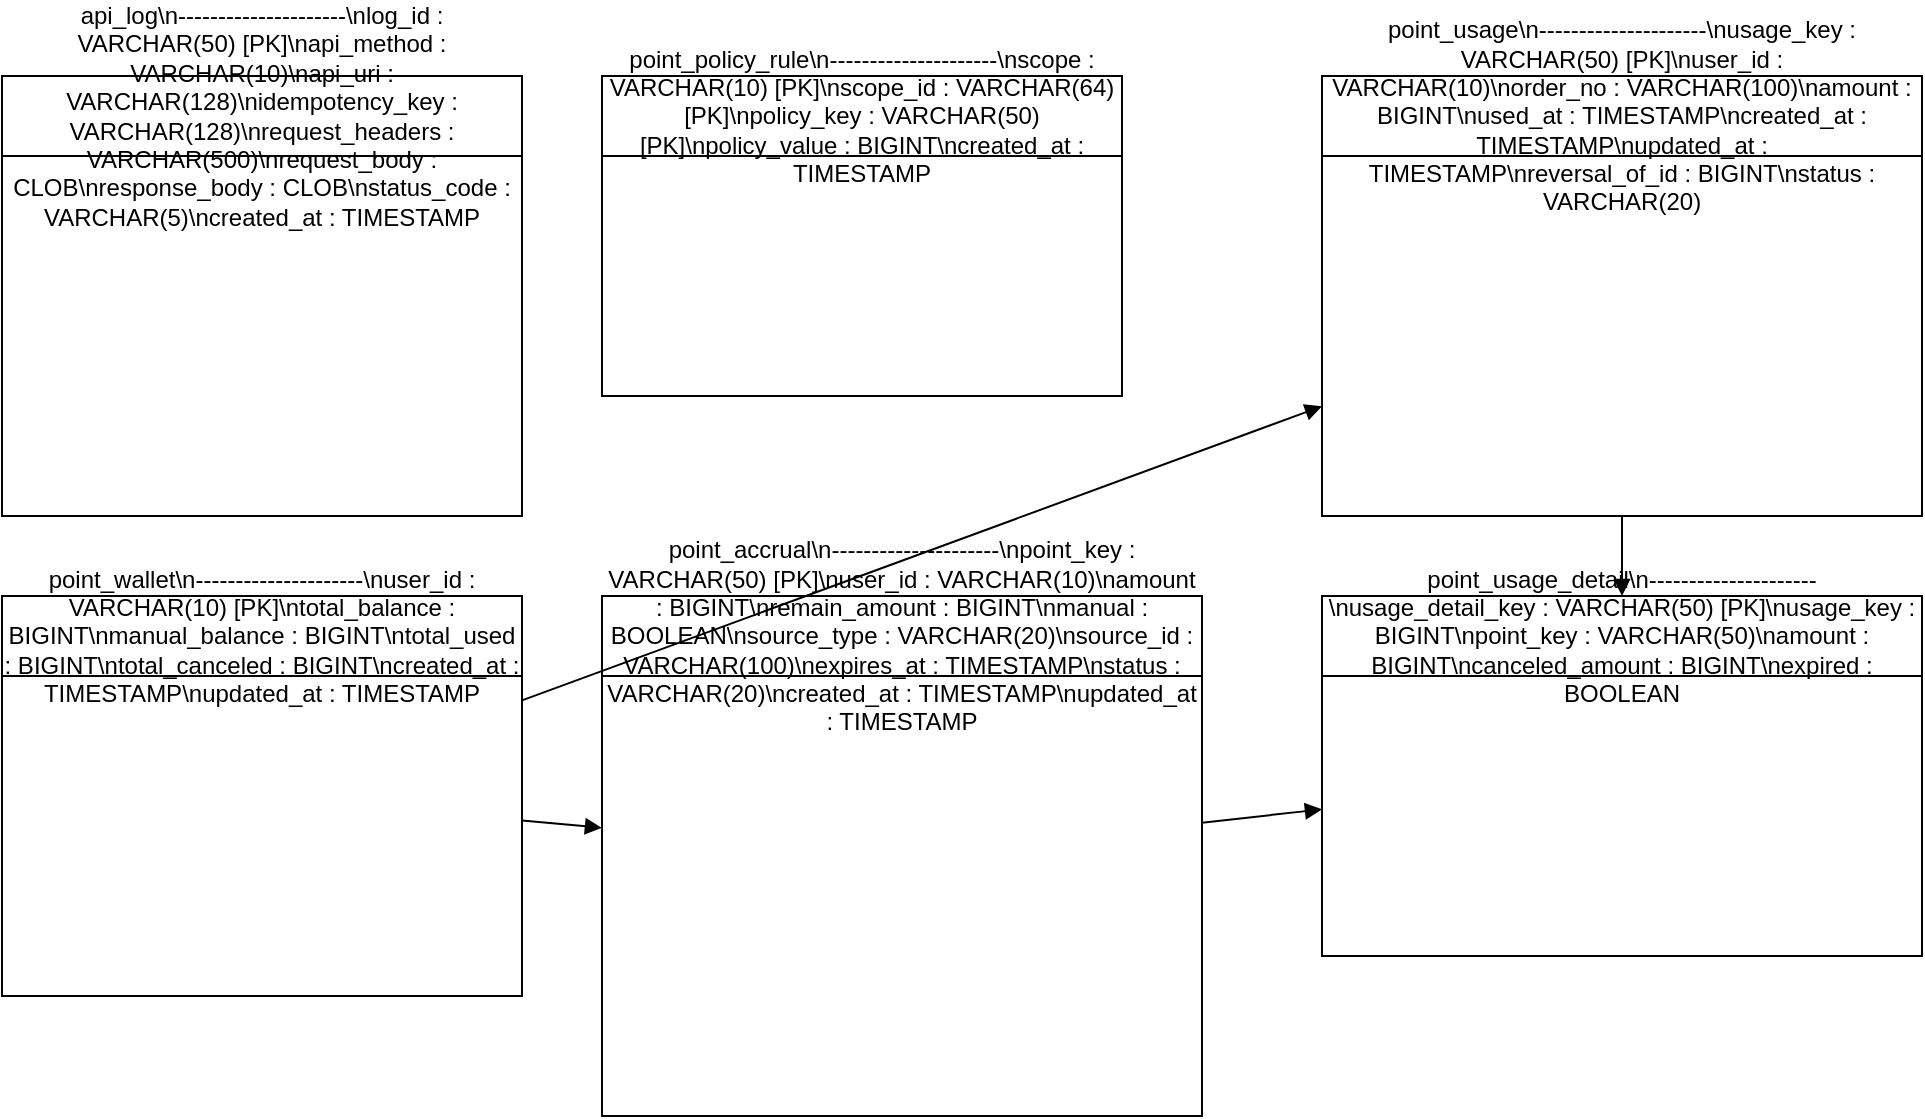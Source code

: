 <?xml version="1.0" encoding="UTF-8"?>
<mxfile>
  <diagram name="ERD" id="1">
    <mxGraphModel dx="1000" dy="1000" grid="1" gridSize="10" guides="1" tooltips="1" connect="1" arrows="1" fold="1" page="1" pageScale="1" pageWidth="850" pageHeight="1100">
      <root>
        <mxCell id="0"/>
        <mxCell id="1" parent="0"/>
        <!-- api_log -->
        <mxCell id="api_log" value="api_log\n---------------------\nlog_id : VARCHAR(50) [PK]\napi_method : VARCHAR(10)\napi_uri : VARCHAR(128)\nidempotency_key : VARCHAR(128)\nrequest_headers : VARCHAR(500)\nrequest_body : CLOB\nresponse_body : CLOB\nstatus_code : VARCHAR(5)\ncreated_at : TIMESTAMP" style="shape=swimlane;whiteSpace=wrap;html=1;" vertex="1" parent="1">
          <mxGeometry x="40" y="40" width="260" height="220" as="geometry"/>
        </mxCell>
        <!-- point_policy_rule -->
        <mxCell id="point_policy_rule" value="point_policy_rule\n---------------------\nscope : VARCHAR(10) [PK]\nscope_id : VARCHAR(64) [PK]\npolicy_key : VARCHAR(50) [PK]\npolicy_value : BIGINT\ncreated_at : TIMESTAMP" style="shape=swimlane;whiteSpace=wrap;html=1;" vertex="1" parent="1">
          <mxGeometry x="340" y="40" width="260" height="160" as="geometry"/>
        </mxCell>
        <!-- point_wallet -->
        <mxCell id="point_wallet" value="point_wallet\n---------------------\nuser_id : VARCHAR(10) [PK]\ntotal_balance : BIGINT\nmanual_balance : BIGINT\ntotal_used : BIGINT\ntotal_canceled : BIGINT\ncreated_at : TIMESTAMP\nupdated_at : TIMESTAMP" style="shape=swimlane;whiteSpace=wrap;html=1;" vertex="1" parent="1">
          <mxGeometry x="40" y="300" width="260" height="200" as="geometry"/>
        </mxCell>
        <!-- point_accrual -->
        <mxCell id="point_accrual" value="point_accrual\n---------------------\npoint_key : VARCHAR(50) [PK]\nuser_id : VARCHAR(10)\namount : BIGINT\nremain_amount : BIGINT\nmanual : BOOLEAN\nsource_type : VARCHAR(20)\nsource_id : VARCHAR(100)\nexpires_at : TIMESTAMP\nstatus : VARCHAR(20)\ncreated_at : TIMESTAMP\nupdated_at : TIMESTAMP" style="shape=swimlane;whiteSpace=wrap;html=1;" vertex="1" parent="1">
          <mxGeometry x="340" y="300" width="300" height="260" as="geometry"/>
        </mxCell>
        <!-- point_usage -->
        <mxCell id="point_usage" value="point_usage\n---------------------\nusage_key : VARCHAR(50) [PK]\nuser_id : VARCHAR(10)\norder_no : VARCHAR(100)\namount : BIGINT\nused_at : TIMESTAMP\ncreated_at : TIMESTAMP\nupdated_at : TIMESTAMP\nreversal_of_id : BIGINT\nstatus : VARCHAR(20)" style="shape=swimlane;whiteSpace=wrap;html=1;" vertex="1" parent="1">
          <mxGeometry x="700" y="40" width="300" height="220" as="geometry"/>
        </mxCell>
        <!-- point_usage_detail -->
        <mxCell id="point_usage_detail" value="point_usage_detail\n---------------------\nusage_detail_key : VARCHAR(50) [PK]\nusage_key : BIGINT\npoint_key : VARCHAR(50)\namount : BIGINT\ncanceled_amount : BIGINT\nexpired : BOOLEAN" style="shape=swimlane;whiteSpace=wrap;html=1;" vertex="1" parent="1">
          <mxGeometry x="700" y="300" width="300" height="180" as="geometry"/>
        </mxCell>
        <!-- 관계선 -->
        <mxCell id="rel1" style="endArrow=block;endFill=1;html=1;" edge="1" parent="1" source="point_wallet" target="point_accrual">
          <mxGeometry relative="1" as="geometry"/>
        </mxCell>
        <mxCell id="rel2" style="endArrow=block;endFill=1;html=1;" edge="1" parent="1" source="point_wallet" target="point_usage">
          <mxGeometry relative="1" as="geometry"/>
        </mxCell>
        <mxCell id="rel3" style="endArrow=block;endFill=1;html=1;" edge="1" parent="1" source="point_accrual" target="point_usage_detail">
          <mxGeometry relative="1" as="geometry"/>
        </mxCell>
        <mxCell id="rel4" style="endArrow=block;endFill=1;html=1;" edge="1" parent="1" source="point_usage" target="point_usage_detail">
          <mxGeometry relative="1" as="geometry"/>
        </mxCell>
      </root>
    </mxGraphModel>
  </diagram>
</mxfile>
